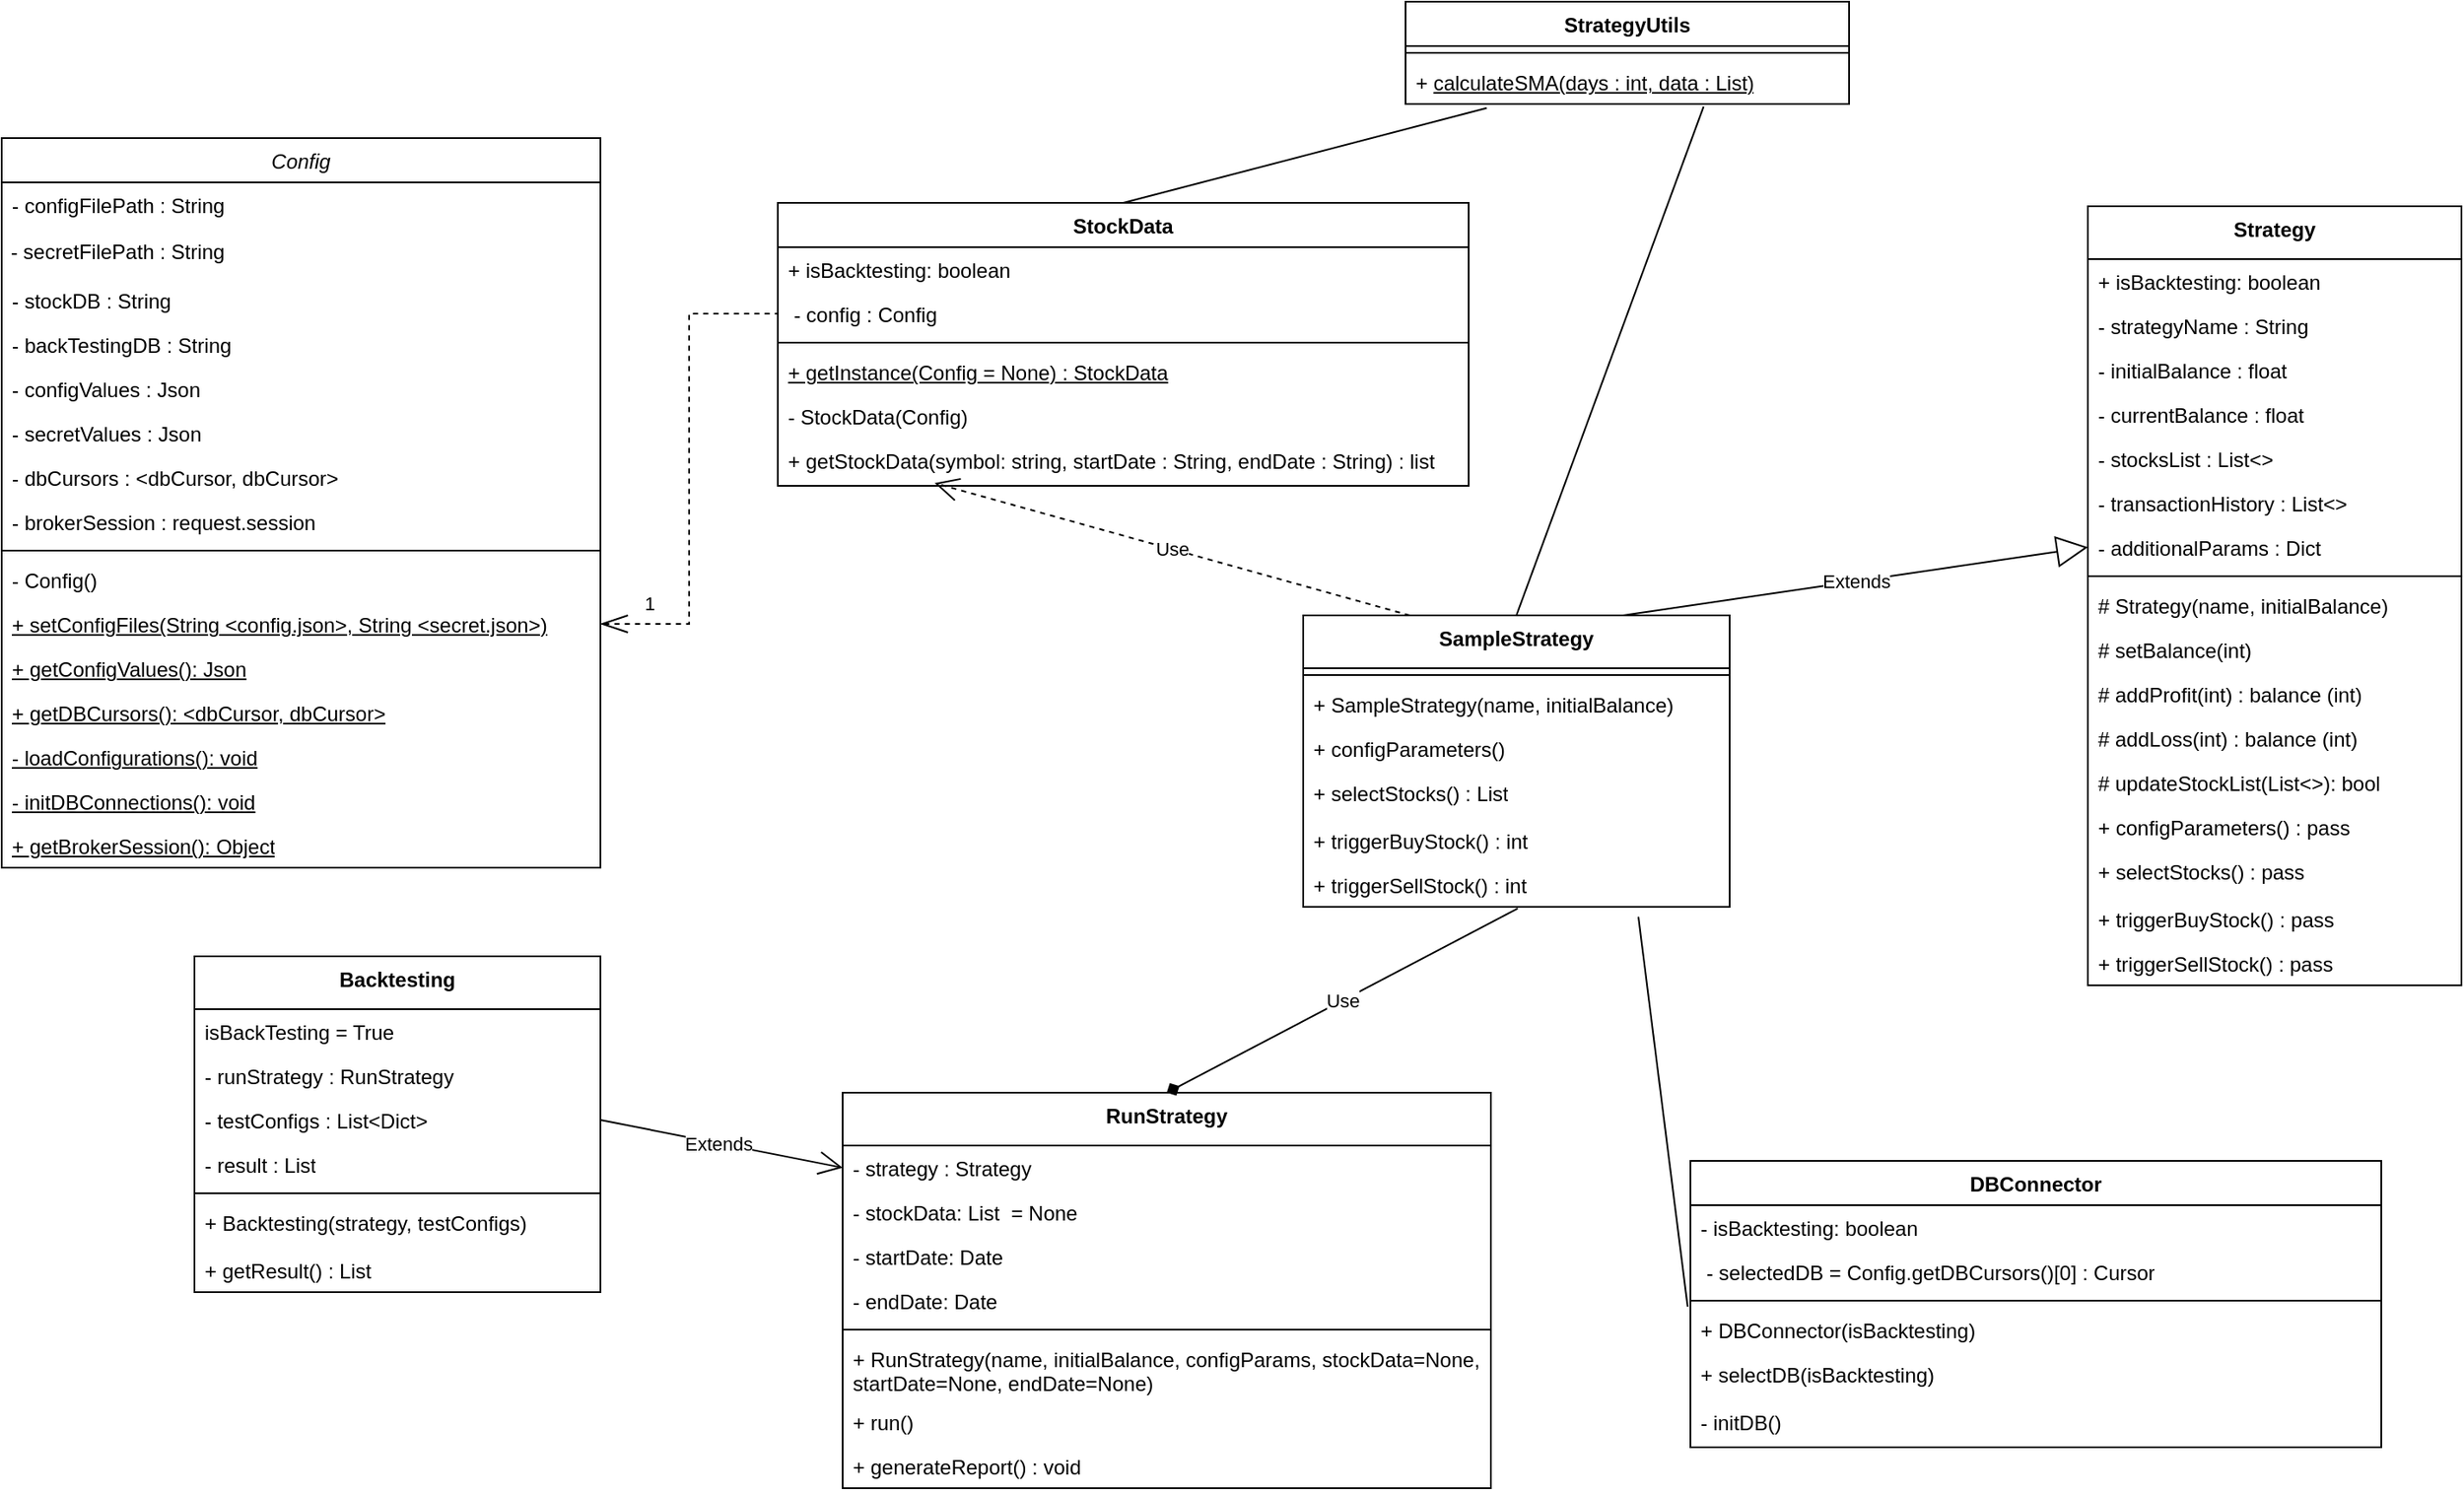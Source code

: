 <mxfile version="24.5.3" type="device">
  <diagram id="C5RBs43oDa-KdzZeNtuy" name="Page-1">
    <mxGraphModel dx="1050" dy="717" grid="1" gridSize="10" guides="1" tooltips="1" connect="1" arrows="1" fold="1" page="1" pageScale="1" pageWidth="827" pageHeight="1169" math="0" shadow="0">
      <root>
        <mxCell id="WIyWlLk6GJQsqaUBKTNV-0" />
        <mxCell id="WIyWlLk6GJQsqaUBKTNV-1" parent="WIyWlLk6GJQsqaUBKTNV-0" />
        <mxCell id="zkfFHV4jXpPFQw0GAbJ--0" value="Config" style="swimlane;fontStyle=2;align=center;verticalAlign=top;childLayout=stackLayout;horizontal=1;startSize=26;horizontalStack=0;resizeParent=1;resizeLast=0;collapsible=1;marginBottom=0;rounded=0;shadow=0;strokeWidth=1;" parent="WIyWlLk6GJQsqaUBKTNV-1" vertex="1">
          <mxGeometry x="80" y="160" width="351" height="428" as="geometry">
            <mxRectangle x="230" y="140" width="160" height="26" as="alternateBounds" />
          </mxGeometry>
        </mxCell>
        <mxCell id="zkfFHV4jXpPFQw0GAbJ--1" value="- configFilePath : String" style="text;align=left;verticalAlign=top;spacingLeft=4;spacingRight=4;overflow=hidden;rotatable=0;points=[[0,0.5],[1,0.5]];portConstraint=eastwest;" parent="zkfFHV4jXpPFQw0GAbJ--0" vertex="1">
          <mxGeometry y="26" width="351" height="26" as="geometry" />
        </mxCell>
        <mxCell id="X6f2ZQOfkqP7bYPNrynJ-1" value="&amp;nbsp;- secretFilePath : String" style="text;html=1;align=left;verticalAlign=middle;whiteSpace=wrap;rounded=0;" parent="zkfFHV4jXpPFQw0GAbJ--0" vertex="1">
          <mxGeometry y="52" width="351" height="30" as="geometry" />
        </mxCell>
        <mxCell id="6UcycCaMhRX1_MCCp-3D-70" value="- stockDB : String" style="text;strokeColor=none;fillColor=none;align=left;verticalAlign=top;spacingLeft=4;spacingRight=4;overflow=hidden;rotatable=0;points=[[0,0.5],[1,0.5]];portConstraint=eastwest;whiteSpace=wrap;html=1;" parent="zkfFHV4jXpPFQw0GAbJ--0" vertex="1">
          <mxGeometry y="82" width="351" height="26" as="geometry" />
        </mxCell>
        <mxCell id="6UcycCaMhRX1_MCCp-3D-71" value="- backTestingDB : String" style="text;strokeColor=none;fillColor=none;align=left;verticalAlign=top;spacingLeft=4;spacingRight=4;overflow=hidden;rotatable=0;points=[[0,0.5],[1,0.5]];portConstraint=eastwest;whiteSpace=wrap;html=1;" parent="zkfFHV4jXpPFQw0GAbJ--0" vertex="1">
          <mxGeometry y="108" width="351" height="26" as="geometry" />
        </mxCell>
        <mxCell id="6UcycCaMhRX1_MCCp-3D-72" value="- configValues : Json" style="text;strokeColor=none;fillColor=none;align=left;verticalAlign=top;spacingLeft=4;spacingRight=4;overflow=hidden;rotatable=0;points=[[0,0.5],[1,0.5]];portConstraint=eastwest;whiteSpace=wrap;html=1;" parent="zkfFHV4jXpPFQw0GAbJ--0" vertex="1">
          <mxGeometry y="134" width="351" height="26" as="geometry" />
        </mxCell>
        <mxCell id="6UcycCaMhRX1_MCCp-3D-73" value="- secretValues : Json" style="text;strokeColor=none;fillColor=none;align=left;verticalAlign=top;spacingLeft=4;spacingRight=4;overflow=hidden;rotatable=0;points=[[0,0.5],[1,0.5]];portConstraint=eastwest;whiteSpace=wrap;html=1;" parent="zkfFHV4jXpPFQw0GAbJ--0" vertex="1">
          <mxGeometry y="160" width="351" height="26" as="geometry" />
        </mxCell>
        <mxCell id="6UcycCaMhRX1_MCCp-3D-74" value="- dbCursors : &amp;lt;dbCursor, dbCursor&amp;gt;" style="text;strokeColor=none;fillColor=none;align=left;verticalAlign=top;spacingLeft=4;spacingRight=4;overflow=hidden;rotatable=0;points=[[0,0.5],[1,0.5]];portConstraint=eastwest;whiteSpace=wrap;html=1;" parent="zkfFHV4jXpPFQw0GAbJ--0" vertex="1">
          <mxGeometry y="186" width="351" height="26" as="geometry" />
        </mxCell>
        <mxCell id="6UcycCaMhRX1_MCCp-3D-76" value="- brokerSession : request.session" style="text;strokeColor=none;fillColor=none;align=left;verticalAlign=top;spacingLeft=4;spacingRight=4;overflow=hidden;rotatable=0;points=[[0,0.5],[1,0.5]];portConstraint=eastwest;whiteSpace=wrap;html=1;" parent="zkfFHV4jXpPFQw0GAbJ--0" vertex="1">
          <mxGeometry y="212" width="351" height="26" as="geometry" />
        </mxCell>
        <mxCell id="zkfFHV4jXpPFQw0GAbJ--4" value="" style="line;html=1;strokeWidth=1;align=left;verticalAlign=middle;spacingTop=-1;spacingLeft=3;spacingRight=3;rotatable=0;labelPosition=right;points=[];portConstraint=eastwest;" parent="zkfFHV4jXpPFQw0GAbJ--0" vertex="1">
          <mxGeometry y="238" width="351" height="8" as="geometry" />
        </mxCell>
        <mxCell id="6UcycCaMhRX1_MCCp-3D-75" value="- Config()" style="text;strokeColor=none;fillColor=none;align=left;verticalAlign=top;spacingLeft=4;spacingRight=4;overflow=hidden;rotatable=0;points=[[0,0.5],[1,0.5]];portConstraint=eastwest;whiteSpace=wrap;html=1;" parent="zkfFHV4jXpPFQw0GAbJ--0" vertex="1">
          <mxGeometry y="246" width="351" height="26" as="geometry" />
        </mxCell>
        <mxCell id="X6f2ZQOfkqP7bYPNrynJ-17" value="&lt;u&gt;+ setConfigFiles(String &amp;lt;config.json&amp;gt;, String &amp;lt;secret.json&amp;gt;)&lt;/u&gt;" style="text;strokeColor=none;fillColor=none;align=left;verticalAlign=top;spacingLeft=4;spacingRight=4;overflow=hidden;rotatable=0;points=[[0,0.5],[1,0.5]];portConstraint=eastwest;whiteSpace=wrap;html=1;" parent="zkfFHV4jXpPFQw0GAbJ--0" vertex="1">
          <mxGeometry y="272" width="351" height="26" as="geometry" />
        </mxCell>
        <mxCell id="X6f2ZQOfkqP7bYPNrynJ-8" value="&lt;u&gt;+ getConfigValues(): Json&lt;/u&gt;" style="text;strokeColor=none;fillColor=none;align=left;verticalAlign=top;spacingLeft=4;spacingRight=4;overflow=hidden;rotatable=0;points=[[0,0.5],[1,0.5]];portConstraint=eastwest;whiteSpace=wrap;html=1;" parent="zkfFHV4jXpPFQw0GAbJ--0" vertex="1">
          <mxGeometry y="298" width="351" height="26" as="geometry" />
        </mxCell>
        <mxCell id="X6f2ZQOfkqP7bYPNrynJ-9" value="&lt;u&gt;+ getDBCursors(): &amp;lt;dbCursor, dbCursor&amp;gt;&lt;/u&gt;" style="text;strokeColor=none;fillColor=none;align=left;verticalAlign=top;spacingLeft=4;spacingRight=4;overflow=hidden;rotatable=0;points=[[0,0.5],[1,0.5]];portConstraint=eastwest;whiteSpace=wrap;html=1;" parent="zkfFHV4jXpPFQw0GAbJ--0" vertex="1">
          <mxGeometry y="324" width="351" height="26" as="geometry" />
        </mxCell>
        <mxCell id="6UcycCaMhRX1_MCCp-3D-68" value="&lt;u&gt;- loadConfigurations(): void&lt;/u&gt;" style="text;strokeColor=none;fillColor=none;align=left;verticalAlign=top;spacingLeft=4;spacingRight=4;overflow=hidden;rotatable=0;points=[[0,0.5],[1,0.5]];portConstraint=eastwest;whiteSpace=wrap;html=1;" parent="zkfFHV4jXpPFQw0GAbJ--0" vertex="1">
          <mxGeometry y="350" width="351" height="26" as="geometry" />
        </mxCell>
        <mxCell id="6UcycCaMhRX1_MCCp-3D-69" value="&lt;u&gt;- initDBConnections(): void&lt;/u&gt;" style="text;strokeColor=none;fillColor=none;align=left;verticalAlign=top;spacingLeft=4;spacingRight=4;overflow=hidden;rotatable=0;points=[[0,0.5],[1,0.5]];portConstraint=eastwest;whiteSpace=wrap;html=1;" parent="zkfFHV4jXpPFQw0GAbJ--0" vertex="1">
          <mxGeometry y="376" width="351" height="26" as="geometry" />
        </mxCell>
        <mxCell id="X6f2ZQOfkqP7bYPNrynJ-7" value="&lt;u&gt;+ getBrokerSession(): Object&lt;/u&gt;" style="text;strokeColor=none;fillColor=none;align=left;verticalAlign=top;spacingLeft=4;spacingRight=4;overflow=hidden;rotatable=0;points=[[0,0.5],[1,0.5]];portConstraint=eastwest;whiteSpace=wrap;html=1;" parent="zkfFHV4jXpPFQw0GAbJ--0" vertex="1">
          <mxGeometry y="402" width="351" height="26" as="geometry" />
        </mxCell>
        <mxCell id="X6f2ZQOfkqP7bYPNrynJ-10" value="1" style="endArrow=none;html=1;endSize=12;startArrow=openThin;startSize=14;startFill=0;edgeStyle=orthogonalEdgeStyle;align=left;verticalAlign=bottom;rounded=0;entryX=0;entryY=0.5;entryDx=0;entryDy=0;exitX=1;exitY=0.5;exitDx=0;exitDy=0;dashed=1;endFill=0;" parent="WIyWlLk6GJQsqaUBKTNV-1" source="X6f2ZQOfkqP7bYPNrynJ-17" target="X6f2ZQOfkqP7bYPNrynJ-16" edge="1">
          <mxGeometry x="-0.835" y="3" relative="1" as="geometry">
            <mxPoint x="431" y="264" as="sourcePoint" />
            <mxPoint x="551" y="264" as="targetPoint" />
            <mxPoint as="offset" />
          </mxGeometry>
        </mxCell>
        <mxCell id="X6f2ZQOfkqP7bYPNrynJ-11" value="StockData" style="swimlane;fontStyle=1;align=center;verticalAlign=top;childLayout=stackLayout;horizontal=1;startSize=26;horizontalStack=0;resizeParent=1;resizeParentMax=0;resizeLast=0;collapsible=1;marginBottom=0;whiteSpace=wrap;html=1;" parent="WIyWlLk6GJQsqaUBKTNV-1" vertex="1">
          <mxGeometry x="535" y="198" width="405" height="166" as="geometry" />
        </mxCell>
        <mxCell id="X6f2ZQOfkqP7bYPNrynJ-12" value="+ isBacktesting: boolean" style="text;strokeColor=none;fillColor=none;align=left;verticalAlign=top;spacingLeft=4;spacingRight=4;overflow=hidden;rotatable=0;points=[[0,0.5],[1,0.5]];portConstraint=eastwest;whiteSpace=wrap;html=1;" parent="X6f2ZQOfkqP7bYPNrynJ-11" vertex="1">
          <mxGeometry y="26" width="405" height="26" as="geometry" />
        </mxCell>
        <mxCell id="X6f2ZQOfkqP7bYPNrynJ-16" value="&amp;nbsp;- config : Config" style="text;strokeColor=none;fillColor=none;align=left;verticalAlign=top;spacingLeft=4;spacingRight=4;overflow=hidden;rotatable=0;points=[[0,0.5],[1,0.5]];portConstraint=eastwest;whiteSpace=wrap;html=1;" parent="X6f2ZQOfkqP7bYPNrynJ-11" vertex="1">
          <mxGeometry y="52" width="405" height="26" as="geometry" />
        </mxCell>
        <mxCell id="X6f2ZQOfkqP7bYPNrynJ-13" value="" style="line;strokeWidth=1;fillColor=none;align=left;verticalAlign=middle;spacingTop=-1;spacingLeft=3;spacingRight=3;rotatable=0;labelPosition=right;points=[];portConstraint=eastwest;strokeColor=inherit;" parent="X6f2ZQOfkqP7bYPNrynJ-11" vertex="1">
          <mxGeometry y="78" width="405" height="8" as="geometry" />
        </mxCell>
        <mxCell id="X6f2ZQOfkqP7bYPNrynJ-24" value="&lt;u&gt;+ getInstance(Config = None) : StockData&lt;/u&gt;" style="text;strokeColor=none;fillColor=none;align=left;verticalAlign=top;spacingLeft=4;spacingRight=4;overflow=hidden;rotatable=0;points=[[0,0.5],[1,0.5]];portConstraint=eastwest;whiteSpace=wrap;html=1;" parent="X6f2ZQOfkqP7bYPNrynJ-11" vertex="1">
          <mxGeometry y="86" width="405" height="26" as="geometry" />
        </mxCell>
        <mxCell id="X6f2ZQOfkqP7bYPNrynJ-14" value="- StockData(Config)" style="text;strokeColor=none;fillColor=none;align=left;verticalAlign=top;spacingLeft=4;spacingRight=4;overflow=hidden;rotatable=0;points=[[0,0.5],[1,0.5]];portConstraint=eastwest;whiteSpace=wrap;html=1;" parent="X6f2ZQOfkqP7bYPNrynJ-11" vertex="1">
          <mxGeometry y="112" width="405" height="26" as="geometry" />
        </mxCell>
        <mxCell id="X6f2ZQOfkqP7bYPNrynJ-18" value="+ getStockData(symbol: string, startDate : String, endDate : String) : list" style="text;strokeColor=none;fillColor=none;align=left;verticalAlign=top;spacingLeft=4;spacingRight=4;overflow=hidden;rotatable=0;points=[[0,0.5],[1,0.5]];portConstraint=eastwest;whiteSpace=wrap;html=1;" parent="X6f2ZQOfkqP7bYPNrynJ-11" vertex="1">
          <mxGeometry y="138" width="405" height="28" as="geometry" />
        </mxCell>
        <mxCell id="X6f2ZQOfkqP7bYPNrynJ-20" value="StrategyUtils" style="swimlane;fontStyle=1;align=center;verticalAlign=top;childLayout=stackLayout;horizontal=1;startSize=26;horizontalStack=0;resizeParent=1;resizeParentMax=0;resizeLast=0;collapsible=1;marginBottom=0;whiteSpace=wrap;html=1;" parent="WIyWlLk6GJQsqaUBKTNV-1" vertex="1">
          <mxGeometry x="903" y="80" width="260" height="60" as="geometry" />
        </mxCell>
        <mxCell id="X6f2ZQOfkqP7bYPNrynJ-22" value="" style="line;strokeWidth=1;fillColor=none;align=left;verticalAlign=middle;spacingTop=-1;spacingLeft=3;spacingRight=3;rotatable=0;labelPosition=right;points=[];portConstraint=eastwest;strokeColor=inherit;" parent="X6f2ZQOfkqP7bYPNrynJ-20" vertex="1">
          <mxGeometry y="26" width="260" height="8" as="geometry" />
        </mxCell>
        <mxCell id="X6f2ZQOfkqP7bYPNrynJ-23" value="+ &lt;u&gt;calculateSMA(days : int, data : List)&lt;/u&gt;" style="text;strokeColor=none;fillColor=none;align=left;verticalAlign=top;spacingLeft=4;spacingRight=4;overflow=hidden;rotatable=0;points=[[0,0.5],[1,0.5]];portConstraint=eastwest;whiteSpace=wrap;html=1;" parent="X6f2ZQOfkqP7bYPNrynJ-20" vertex="1">
          <mxGeometry y="34" width="260" height="26" as="geometry" />
        </mxCell>
        <mxCell id="6UcycCaMhRX1_MCCp-3D-1" value="&lt;span style=&quot;background-color: initial;&quot;&gt;Strategy&lt;/span&gt;" style="swimlane;fontStyle=1;align=center;verticalAlign=top;childLayout=stackLayout;horizontal=1;startSize=31;horizontalStack=0;resizeParent=1;resizeParentMax=0;resizeLast=0;collapsible=1;marginBottom=0;whiteSpace=wrap;html=1;" parent="WIyWlLk6GJQsqaUBKTNV-1" vertex="1">
          <mxGeometry x="1303" y="200" width="219" height="457" as="geometry" />
        </mxCell>
        <mxCell id="6UcycCaMhRX1_MCCp-3D-2" value="+ isBacktesting: boolean" style="text;strokeColor=none;fillColor=none;align=left;verticalAlign=top;spacingLeft=4;spacingRight=4;overflow=hidden;rotatable=0;points=[[0,0.5],[1,0.5]];portConstraint=eastwest;whiteSpace=wrap;html=1;" parent="6UcycCaMhRX1_MCCp-3D-1" vertex="1">
          <mxGeometry y="31" width="219" height="26" as="geometry" />
        </mxCell>
        <mxCell id="6UcycCaMhRX1_MCCp-3D-37" value="- strategyName : String" style="text;strokeColor=none;fillColor=none;align=left;verticalAlign=top;spacingLeft=4;spacingRight=4;overflow=hidden;rotatable=0;points=[[0,0.5],[1,0.5]];portConstraint=eastwest;whiteSpace=wrap;html=1;" parent="6UcycCaMhRX1_MCCp-3D-1" vertex="1">
          <mxGeometry y="57" width="219" height="26" as="geometry" />
        </mxCell>
        <mxCell id="ikHehgH9avA0ZM-3VO3s-0" value="- initialBalance : float" style="text;strokeColor=none;fillColor=none;align=left;verticalAlign=top;spacingLeft=4;spacingRight=4;overflow=hidden;rotatable=0;points=[[0,0.5],[1,0.5]];portConstraint=eastwest;whiteSpace=wrap;html=1;" parent="6UcycCaMhRX1_MCCp-3D-1" vertex="1">
          <mxGeometry y="83" width="219" height="26" as="geometry" />
        </mxCell>
        <mxCell id="6UcycCaMhRX1_MCCp-3D-12" value="- currentBalance : float" style="text;strokeColor=none;fillColor=none;align=left;verticalAlign=top;spacingLeft=4;spacingRight=4;overflow=hidden;rotatable=0;points=[[0,0.5],[1,0.5]];portConstraint=eastwest;whiteSpace=wrap;html=1;" parent="6UcycCaMhRX1_MCCp-3D-1" vertex="1">
          <mxGeometry y="109" width="219" height="26" as="geometry" />
        </mxCell>
        <mxCell id="6UcycCaMhRX1_MCCp-3D-3" value="- stocksList : List&amp;lt;&amp;gt;" style="text;strokeColor=none;fillColor=none;align=left;verticalAlign=top;spacingLeft=4;spacingRight=4;overflow=hidden;rotatable=0;points=[[0,0.5],[1,0.5]];portConstraint=eastwest;whiteSpace=wrap;html=1;" parent="6UcycCaMhRX1_MCCp-3D-1" vertex="1">
          <mxGeometry y="135" width="219" height="26" as="geometry" />
        </mxCell>
        <mxCell id="6UcycCaMhRX1_MCCp-3D-13" value="- transactionHistory : List&amp;lt;&amp;gt;" style="text;strokeColor=none;fillColor=none;align=left;verticalAlign=top;spacingLeft=4;spacingRight=4;overflow=hidden;rotatable=0;points=[[0,0.5],[1,0.5]];portConstraint=eastwest;whiteSpace=wrap;html=1;" parent="6UcycCaMhRX1_MCCp-3D-1" vertex="1">
          <mxGeometry y="161" width="219" height="26" as="geometry" />
        </mxCell>
        <mxCell id="6UcycCaMhRX1_MCCp-3D-17" value="- additionalParams : Dict" style="text;strokeColor=none;fillColor=none;align=left;verticalAlign=top;spacingLeft=4;spacingRight=4;overflow=hidden;rotatable=0;points=[[0,0.5],[1,0.5]];portConstraint=eastwest;whiteSpace=wrap;html=1;" parent="6UcycCaMhRX1_MCCp-3D-1" vertex="1">
          <mxGeometry y="187" width="219" height="26" as="geometry" />
        </mxCell>
        <mxCell id="6UcycCaMhRX1_MCCp-3D-4" value="" style="line;strokeWidth=1;fillColor=none;align=left;verticalAlign=middle;spacingTop=-1;spacingLeft=3;spacingRight=3;rotatable=0;labelPosition=right;points=[];portConstraint=eastwest;strokeColor=inherit;" parent="6UcycCaMhRX1_MCCp-3D-1" vertex="1">
          <mxGeometry y="213" width="219" height="8" as="geometry" />
        </mxCell>
        <mxCell id="6UcycCaMhRX1_MCCp-3D-5" value="# Strategy(name, initialBalance)" style="text;strokeColor=none;fillColor=none;align=left;verticalAlign=top;spacingLeft=4;spacingRight=4;overflow=hidden;rotatable=0;points=[[0,0.5],[1,0.5]];portConstraint=eastwest;whiteSpace=wrap;html=1;" parent="6UcycCaMhRX1_MCCp-3D-1" vertex="1">
          <mxGeometry y="221" width="219" height="26" as="geometry" />
        </mxCell>
        <mxCell id="6UcycCaMhRX1_MCCp-3D-16" value="# setBalance(int)" style="text;strokeColor=none;fillColor=none;align=left;verticalAlign=top;spacingLeft=4;spacingRight=4;overflow=hidden;rotatable=0;points=[[0,0.5],[1,0.5]];portConstraint=eastwest;whiteSpace=wrap;html=1;" parent="6UcycCaMhRX1_MCCp-3D-1" vertex="1">
          <mxGeometry y="247" width="219" height="26" as="geometry" />
        </mxCell>
        <mxCell id="6UcycCaMhRX1_MCCp-3D-14" value="# addProfit(int) : balance (int)" style="text;strokeColor=none;fillColor=none;align=left;verticalAlign=top;spacingLeft=4;spacingRight=4;overflow=hidden;rotatable=0;points=[[0,0.5],[1,0.5]];portConstraint=eastwest;whiteSpace=wrap;html=1;" parent="6UcycCaMhRX1_MCCp-3D-1" vertex="1">
          <mxGeometry y="273" width="219" height="26" as="geometry" />
        </mxCell>
        <mxCell id="6UcycCaMhRX1_MCCp-3D-15" value="# addLoss(int) : balance (int)" style="text;strokeColor=none;fillColor=none;align=left;verticalAlign=top;spacingLeft=4;spacingRight=4;overflow=hidden;rotatable=0;points=[[0,0.5],[1,0.5]];portConstraint=eastwest;whiteSpace=wrap;html=1;" parent="6UcycCaMhRX1_MCCp-3D-1" vertex="1">
          <mxGeometry y="299" width="219" height="26" as="geometry" />
        </mxCell>
        <mxCell id="6UcycCaMhRX1_MCCp-3D-67" value="# updateStockList(List&amp;lt;&amp;gt;): bool" style="text;strokeColor=none;fillColor=none;align=left;verticalAlign=top;spacingLeft=4;spacingRight=4;overflow=hidden;rotatable=0;points=[[0,0.5],[1,0.5]];portConstraint=eastwest;whiteSpace=wrap;html=1;" parent="6UcycCaMhRX1_MCCp-3D-1" vertex="1">
          <mxGeometry y="325" width="219" height="26" as="geometry" />
        </mxCell>
        <mxCell id="6UcycCaMhRX1_MCCp-3D-6" value="+ configParameters() : pass" style="text;strokeColor=none;fillColor=none;align=left;verticalAlign=top;spacingLeft=4;spacingRight=4;overflow=hidden;rotatable=0;points=[[0,0.5],[1,0.5]];portConstraint=eastwest;whiteSpace=wrap;html=1;" parent="6UcycCaMhRX1_MCCp-3D-1" vertex="1">
          <mxGeometry y="351" width="219" height="26" as="geometry" />
        </mxCell>
        <mxCell id="6UcycCaMhRX1_MCCp-3D-7" value="+ selectStocks() : pass" style="text;strokeColor=none;fillColor=none;align=left;verticalAlign=top;spacingLeft=4;spacingRight=4;overflow=hidden;rotatable=0;points=[[0,0.5],[1,0.5]];portConstraint=eastwest;whiteSpace=wrap;html=1;" parent="6UcycCaMhRX1_MCCp-3D-1" vertex="1">
          <mxGeometry y="377" width="219" height="28" as="geometry" />
        </mxCell>
        <mxCell id="6UcycCaMhRX1_MCCp-3D-10" value="+ triggerBuyStock() : pass" style="text;strokeColor=none;fillColor=none;align=left;verticalAlign=top;spacingLeft=4;spacingRight=4;overflow=hidden;rotatable=0;points=[[0,0.5],[1,0.5]];portConstraint=eastwest;whiteSpace=wrap;html=1;" parent="6UcycCaMhRX1_MCCp-3D-1" vertex="1">
          <mxGeometry y="405" width="219" height="26" as="geometry" />
        </mxCell>
        <mxCell id="6UcycCaMhRX1_MCCp-3D-11" value="+ triggerSellStock() : pass" style="text;strokeColor=none;fillColor=none;align=left;verticalAlign=top;spacingLeft=4;spacingRight=4;overflow=hidden;rotatable=0;points=[[0,0.5],[1,0.5]];portConstraint=eastwest;whiteSpace=wrap;html=1;" parent="6UcycCaMhRX1_MCCp-3D-1" vertex="1">
          <mxGeometry y="431" width="219" height="26" as="geometry" />
        </mxCell>
        <mxCell id="6UcycCaMhRX1_MCCp-3D-18" value="&lt;span style=&quot;background-color: initial;&quot;&gt;Backtesting&lt;/span&gt;" style="swimlane;fontStyle=1;align=center;verticalAlign=top;childLayout=stackLayout;horizontal=1;startSize=31;horizontalStack=0;resizeParent=1;resizeParentMax=0;resizeLast=0;collapsible=1;marginBottom=0;whiteSpace=wrap;html=1;" parent="WIyWlLk6GJQsqaUBKTNV-1" vertex="1">
          <mxGeometry x="193" y="640" width="238" height="197" as="geometry" />
        </mxCell>
        <mxCell id="6UcycCaMhRX1_MCCp-3D-49" value="isBackTesting = True" style="text;strokeColor=none;fillColor=none;align=left;verticalAlign=top;spacingLeft=4;spacingRight=4;overflow=hidden;rotatable=0;points=[[0,0.5],[1,0.5]];portConstraint=eastwest;whiteSpace=wrap;html=1;" parent="6UcycCaMhRX1_MCCp-3D-18" vertex="1">
          <mxGeometry y="31" width="238" height="26" as="geometry" />
        </mxCell>
        <mxCell id="6UcycCaMhRX1_MCCp-3D-51" value="- runStrategy : RunStrategy" style="text;strokeColor=none;fillColor=none;align=left;verticalAlign=top;spacingLeft=4;spacingRight=4;overflow=hidden;rotatable=0;points=[[0,0.5],[1,0.5]];portConstraint=eastwest;whiteSpace=wrap;html=1;" parent="6UcycCaMhRX1_MCCp-3D-18" vertex="1">
          <mxGeometry y="57" width="238" height="26" as="geometry" />
        </mxCell>
        <mxCell id="6UcycCaMhRX1_MCCp-3D-52" value="- testConfigs : List&amp;lt;Dict&amp;gt;" style="text;strokeColor=none;fillColor=none;align=left;verticalAlign=top;spacingLeft=4;spacingRight=4;overflow=hidden;rotatable=0;points=[[0,0.5],[1,0.5]];portConstraint=eastwest;whiteSpace=wrap;html=1;" parent="6UcycCaMhRX1_MCCp-3D-18" vertex="1">
          <mxGeometry y="83" width="238" height="26" as="geometry" />
        </mxCell>
        <mxCell id="6UcycCaMhRX1_MCCp-3D-53" value="- result : List" style="text;strokeColor=none;fillColor=none;align=left;verticalAlign=top;spacingLeft=4;spacingRight=4;overflow=hidden;rotatable=0;points=[[0,0.5],[1,0.5]];portConstraint=eastwest;whiteSpace=wrap;html=1;" parent="6UcycCaMhRX1_MCCp-3D-18" vertex="1">
          <mxGeometry y="109" width="238" height="26" as="geometry" />
        </mxCell>
        <mxCell id="6UcycCaMhRX1_MCCp-3D-24" value="" style="line;strokeWidth=1;fillColor=none;align=left;verticalAlign=middle;spacingTop=-1;spacingLeft=3;spacingRight=3;rotatable=0;labelPosition=right;points=[];portConstraint=eastwest;strokeColor=inherit;" parent="6UcycCaMhRX1_MCCp-3D-18" vertex="1">
          <mxGeometry y="135" width="238" height="8" as="geometry" />
        </mxCell>
        <mxCell id="6UcycCaMhRX1_MCCp-3D-30" value="+ Backtesting(strategy, testConfigs)" style="text;strokeColor=none;fillColor=none;align=left;verticalAlign=top;spacingLeft=4;spacingRight=4;overflow=hidden;rotatable=0;points=[[0,0.5],[1,0.5]];portConstraint=eastwest;whiteSpace=wrap;html=1;" parent="6UcycCaMhRX1_MCCp-3D-18" vertex="1">
          <mxGeometry y="143" width="238" height="28" as="geometry" />
        </mxCell>
        <mxCell id="6UcycCaMhRX1_MCCp-3D-36" value="+ getResult() : List" style="text;strokeColor=none;fillColor=none;align=left;verticalAlign=top;spacingLeft=4;spacingRight=4;overflow=hidden;rotatable=0;points=[[0,0.5],[1,0.5]];portConstraint=eastwest;whiteSpace=wrap;html=1;" parent="6UcycCaMhRX1_MCCp-3D-18" vertex="1">
          <mxGeometry y="171" width="238" height="26" as="geometry" />
        </mxCell>
        <mxCell id="6UcycCaMhRX1_MCCp-3D-35" value="Use" style="endArrow=open;endSize=12;dashed=1;html=1;rounded=0;exitX=0.25;exitY=0;exitDx=0;exitDy=0;entryX=0.227;entryY=0.943;entryDx=0;entryDy=0;entryPerimeter=0;" parent="WIyWlLk6GJQsqaUBKTNV-1" source="6UcycCaMhRX1_MCCp-3D-40" target="X6f2ZQOfkqP7bYPNrynJ-18" edge="1">
          <mxGeometry width="160" relative="1" as="geometry">
            <mxPoint x="623" y="610" as="sourcePoint" />
            <mxPoint x="783" y="610" as="targetPoint" />
          </mxGeometry>
        </mxCell>
        <mxCell id="6UcycCaMhRX1_MCCp-3D-38" value="" style="endArrow=none;endSize=12;html=1;rounded=0;exitX=0.5;exitY=0;exitDx=0;exitDy=0;entryX=0.672;entryY=1.062;entryDx=0;entryDy=0;entryPerimeter=0;endFill=0;" parent="WIyWlLk6GJQsqaUBKTNV-1" source="6UcycCaMhRX1_MCCp-3D-40" target="X6f2ZQOfkqP7bYPNrynJ-23" edge="1">
          <mxGeometry width="160" relative="1" as="geometry">
            <mxPoint x="613" y="540" as="sourcePoint" />
            <mxPoint x="714" y="377" as="targetPoint" />
          </mxGeometry>
        </mxCell>
        <mxCell id="6UcycCaMhRX1_MCCp-3D-39" value="" style="endArrow=none;endSize=12;html=1;rounded=0;entryX=0.5;entryY=0;entryDx=0;entryDy=0;exitX=0.183;exitY=1.092;exitDx=0;exitDy=0;exitPerimeter=0;startArrow=none;startFill=0;endFill=0;" parent="WIyWlLk6GJQsqaUBKTNV-1" source="X6f2ZQOfkqP7bYPNrynJ-23" target="X6f2ZQOfkqP7bYPNrynJ-11" edge="1">
          <mxGeometry x="-1" y="65" width="160" relative="1" as="geometry">
            <mxPoint x="823" y="140" as="sourcePoint" />
            <mxPoint x="714" y="377" as="targetPoint" />
            <mxPoint x="8" y="-4" as="offset" />
          </mxGeometry>
        </mxCell>
        <mxCell id="6UcycCaMhRX1_MCCp-3D-40" value="&lt;span style=&quot;background-color: initial;&quot;&gt;SampleStrategy&lt;/span&gt;" style="swimlane;fontStyle=1;align=center;verticalAlign=top;childLayout=stackLayout;horizontal=1;startSize=31;horizontalStack=0;resizeParent=1;resizeParentMax=0;resizeLast=0;collapsible=1;marginBottom=0;whiteSpace=wrap;html=1;" parent="WIyWlLk6GJQsqaUBKTNV-1" vertex="1">
          <mxGeometry x="843" y="440" width="250" height="171" as="geometry" />
        </mxCell>
        <mxCell id="6UcycCaMhRX1_MCCp-3D-41" value="" style="line;strokeWidth=1;fillColor=none;align=left;verticalAlign=middle;spacingTop=-1;spacingLeft=3;spacingRight=3;rotatable=0;labelPosition=right;points=[];portConstraint=eastwest;strokeColor=inherit;" parent="6UcycCaMhRX1_MCCp-3D-40" vertex="1">
          <mxGeometry y="31" width="250" height="8" as="geometry" />
        </mxCell>
        <mxCell id="6UcycCaMhRX1_MCCp-3D-42" value="+ SampleStrategy(name, initialBalance)" style="text;strokeColor=none;fillColor=none;align=left;verticalAlign=top;spacingLeft=4;spacingRight=4;overflow=hidden;rotatable=0;points=[[0,0.5],[1,0.5]];portConstraint=eastwest;whiteSpace=wrap;html=1;" parent="6UcycCaMhRX1_MCCp-3D-40" vertex="1">
          <mxGeometry y="39" width="250" height="26" as="geometry" />
        </mxCell>
        <mxCell id="6UcycCaMhRX1_MCCp-3D-43" value="+ configParameters()" style="text;strokeColor=none;fillColor=none;align=left;verticalAlign=top;spacingLeft=4;spacingRight=4;overflow=hidden;rotatable=0;points=[[0,0.5],[1,0.5]];portConstraint=eastwest;whiteSpace=wrap;html=1;" parent="6UcycCaMhRX1_MCCp-3D-40" vertex="1">
          <mxGeometry y="65" width="250" height="26" as="geometry" />
        </mxCell>
        <mxCell id="6UcycCaMhRX1_MCCp-3D-44" value="+ selectStocks() : List" style="text;strokeColor=none;fillColor=none;align=left;verticalAlign=top;spacingLeft=4;spacingRight=4;overflow=hidden;rotatable=0;points=[[0,0.5],[1,0.5]];portConstraint=eastwest;whiteSpace=wrap;html=1;" parent="6UcycCaMhRX1_MCCp-3D-40" vertex="1">
          <mxGeometry y="91" width="250" height="28" as="geometry" />
        </mxCell>
        <mxCell id="6UcycCaMhRX1_MCCp-3D-45" value="+ triggerBuyStock() : int" style="text;strokeColor=none;fillColor=none;align=left;verticalAlign=top;spacingLeft=4;spacingRight=4;overflow=hidden;rotatable=0;points=[[0,0.5],[1,0.5]];portConstraint=eastwest;whiteSpace=wrap;html=1;" parent="6UcycCaMhRX1_MCCp-3D-40" vertex="1">
          <mxGeometry y="119" width="250" height="26" as="geometry" />
        </mxCell>
        <mxCell id="6UcycCaMhRX1_MCCp-3D-46" value="+ triggerSellStock() : int" style="text;strokeColor=none;fillColor=none;align=left;verticalAlign=top;spacingLeft=4;spacingRight=4;overflow=hidden;rotatable=0;points=[[0,0.5],[1,0.5]];portConstraint=eastwest;whiteSpace=wrap;html=1;" parent="6UcycCaMhRX1_MCCp-3D-40" vertex="1">
          <mxGeometry y="145" width="250" height="26" as="geometry" />
        </mxCell>
        <mxCell id="6UcycCaMhRX1_MCCp-3D-48" value="Extends" style="endArrow=block;endSize=16;endFill=0;html=1;rounded=0;entryX=0;entryY=0.5;entryDx=0;entryDy=0;exitX=0.75;exitY=0;exitDx=0;exitDy=0;" parent="WIyWlLk6GJQsqaUBKTNV-1" source="6UcycCaMhRX1_MCCp-3D-40" target="6UcycCaMhRX1_MCCp-3D-17" edge="1">
          <mxGeometry width="160" relative="1" as="geometry">
            <mxPoint x="1159" y="680" as="sourcePoint" />
            <mxPoint x="1166.74" y="604.012" as="targetPoint" />
          </mxGeometry>
        </mxCell>
        <mxCell id="6UcycCaMhRX1_MCCp-3D-50" value="Extends" style="endArrow=open;endSize=12;html=1;rounded=0;exitX=1;exitY=0.5;exitDx=0;exitDy=0;entryX=0;entryY=0.5;entryDx=0;entryDy=0;movable=1;resizable=1;rotatable=1;deletable=1;editable=1;locked=0;connectable=1;" parent="WIyWlLk6GJQsqaUBKTNV-1" source="6UcycCaMhRX1_MCCp-3D-52" target="6UcycCaMhRX1_MCCp-3D-62" edge="1">
          <mxGeometry x="-0.027" width="160" relative="1" as="geometry">
            <mxPoint x="793" y="783" as="sourcePoint" />
            <mxPoint x="894" y="620" as="targetPoint" />
            <mxPoint as="offset" />
          </mxGeometry>
        </mxCell>
        <mxCell id="6UcycCaMhRX1_MCCp-3D-54" value="&lt;span style=&quot;background-color: initial;&quot;&gt;RunStrategy&lt;/span&gt;" style="swimlane;fontStyle=1;align=center;verticalAlign=top;childLayout=stackLayout;horizontal=1;startSize=31;horizontalStack=0;resizeParent=1;resizeParentMax=0;resizeLast=0;collapsible=1;marginBottom=0;whiteSpace=wrap;html=1;" parent="WIyWlLk6GJQsqaUBKTNV-1" vertex="1">
          <mxGeometry x="573" y="720" width="380" height="232" as="geometry" />
        </mxCell>
        <mxCell id="6UcycCaMhRX1_MCCp-3D-62" value="- strategy : Strategy" style="text;strokeColor=none;fillColor=none;align=left;verticalAlign=top;spacingLeft=4;spacingRight=4;overflow=hidden;rotatable=0;points=[[0,0.5],[1,0.5]];portConstraint=eastwest;whiteSpace=wrap;html=1;" parent="6UcycCaMhRX1_MCCp-3D-54" vertex="1">
          <mxGeometry y="31" width="380" height="26" as="geometry" />
        </mxCell>
        <mxCell id="6UcycCaMhRX1_MCCp-3D-63" value="- stockData: List&amp;nbsp; = None" style="text;strokeColor=none;fillColor=none;align=left;verticalAlign=top;spacingLeft=4;spacingRight=4;overflow=hidden;rotatable=0;points=[[0,0.5],[1,0.5]];portConstraint=eastwest;whiteSpace=wrap;html=1;" parent="6UcycCaMhRX1_MCCp-3D-54" vertex="1">
          <mxGeometry y="57" width="380" height="26" as="geometry" />
        </mxCell>
        <mxCell id="6UcycCaMhRX1_MCCp-3D-64" value="- startDate: Date" style="text;strokeColor=none;fillColor=none;align=left;verticalAlign=top;spacingLeft=4;spacingRight=4;overflow=hidden;rotatable=0;points=[[0,0.5],[1,0.5]];portConstraint=eastwest;whiteSpace=wrap;html=1;" parent="6UcycCaMhRX1_MCCp-3D-54" vertex="1">
          <mxGeometry y="83" width="380" height="26" as="geometry" />
        </mxCell>
        <mxCell id="6UcycCaMhRX1_MCCp-3D-65" value="- endDate: Date" style="text;strokeColor=none;fillColor=none;align=left;verticalAlign=top;spacingLeft=4;spacingRight=4;overflow=hidden;rotatable=0;points=[[0,0.5],[1,0.5]];portConstraint=eastwest;whiteSpace=wrap;html=1;" parent="6UcycCaMhRX1_MCCp-3D-54" vertex="1">
          <mxGeometry y="109" width="380" height="26" as="geometry" />
        </mxCell>
        <mxCell id="6UcycCaMhRX1_MCCp-3D-55" value="" style="line;strokeWidth=1;fillColor=none;align=left;verticalAlign=middle;spacingTop=-1;spacingLeft=3;spacingRight=3;rotatable=0;labelPosition=right;points=[];portConstraint=eastwest;strokeColor=inherit;" parent="6UcycCaMhRX1_MCCp-3D-54" vertex="1">
          <mxGeometry y="135" width="380" height="8" as="geometry" />
        </mxCell>
        <mxCell id="6UcycCaMhRX1_MCCp-3D-56" value="+ RunStrategy(name, initialBalance, configParams, stockData=None, startDate=None, endDate=None)" style="text;strokeColor=none;fillColor=none;align=left;verticalAlign=top;spacingLeft=4;spacingRight=4;overflow=hidden;rotatable=0;points=[[0,0.5],[1,0.5]];portConstraint=eastwest;whiteSpace=wrap;html=1;" parent="6UcycCaMhRX1_MCCp-3D-54" vertex="1">
          <mxGeometry y="143" width="380" height="37" as="geometry" />
        </mxCell>
        <mxCell id="AZ_pzfvtUaA6BD9v5uCb-1" value="+ run()" style="text;strokeColor=none;fillColor=none;align=left;verticalAlign=top;spacingLeft=4;spacingRight=4;overflow=hidden;rotatable=0;points=[[0,0.5],[1,0.5]];portConstraint=eastwest;whiteSpace=wrap;html=1;" parent="6UcycCaMhRX1_MCCp-3D-54" vertex="1">
          <mxGeometry y="180" width="380" height="26" as="geometry" />
        </mxCell>
        <mxCell id="6UcycCaMhRX1_MCCp-3D-61" value="+ generateReport() : void" style="text;strokeColor=none;fillColor=none;align=left;verticalAlign=top;spacingLeft=4;spacingRight=4;overflow=hidden;rotatable=0;points=[[0,0.5],[1,0.5]];portConstraint=eastwest;whiteSpace=wrap;html=1;" parent="6UcycCaMhRX1_MCCp-3D-54" vertex="1">
          <mxGeometry y="206" width="380" height="26" as="geometry" />
        </mxCell>
        <mxCell id="6UcycCaMhRX1_MCCp-3D-66" value="Use" style="endArrow=none;endSize=12;html=1;rounded=0;entryX=0.503;entryY=1.038;entryDx=0;entryDy=0;entryPerimeter=0;exitX=0.5;exitY=0;exitDx=0;exitDy=0;startArrow=diamond;startFill=1;endFill=0;" parent="WIyWlLk6GJQsqaUBKTNV-1" source="6UcycCaMhRX1_MCCp-3D-54" target="6UcycCaMhRX1_MCCp-3D-46" edge="1">
          <mxGeometry width="160" relative="1" as="geometry">
            <mxPoint x="393" y="660" as="sourcePoint" />
            <mxPoint x="553" y="660" as="targetPoint" />
          </mxGeometry>
        </mxCell>
        <mxCell id="qj0uhXBJ1_d9ld_O9peW-0" value="DBConnector" style="swimlane;fontStyle=1;align=center;verticalAlign=top;childLayout=stackLayout;horizontal=1;startSize=26;horizontalStack=0;resizeParent=1;resizeParentMax=0;resizeLast=0;collapsible=1;marginBottom=0;whiteSpace=wrap;html=1;" vertex="1" parent="WIyWlLk6GJQsqaUBKTNV-1">
          <mxGeometry x="1070" y="760" width="405" height="168" as="geometry" />
        </mxCell>
        <mxCell id="qj0uhXBJ1_d9ld_O9peW-1" value="- isBacktesting: boolean" style="text;strokeColor=none;fillColor=none;align=left;verticalAlign=top;spacingLeft=4;spacingRight=4;overflow=hidden;rotatable=0;points=[[0,0.5],[1,0.5]];portConstraint=eastwest;whiteSpace=wrap;html=1;" vertex="1" parent="qj0uhXBJ1_d9ld_O9peW-0">
          <mxGeometry y="26" width="405" height="26" as="geometry" />
        </mxCell>
        <mxCell id="qj0uhXBJ1_d9ld_O9peW-2" value="&amp;nbsp;- selectedDB = Config.getDBCursors()[0] : Cursor" style="text;strokeColor=none;fillColor=none;align=left;verticalAlign=top;spacingLeft=4;spacingRight=4;overflow=hidden;rotatable=0;points=[[0,0.5],[1,0.5]];portConstraint=eastwest;whiteSpace=wrap;html=1;" vertex="1" parent="qj0uhXBJ1_d9ld_O9peW-0">
          <mxGeometry y="52" width="405" height="26" as="geometry" />
        </mxCell>
        <mxCell id="qj0uhXBJ1_d9ld_O9peW-3" value="" style="line;strokeWidth=1;fillColor=none;align=left;verticalAlign=middle;spacingTop=-1;spacingLeft=3;spacingRight=3;rotatable=0;labelPosition=right;points=[];portConstraint=eastwest;strokeColor=inherit;" vertex="1" parent="qj0uhXBJ1_d9ld_O9peW-0">
          <mxGeometry y="78" width="405" height="8" as="geometry" />
        </mxCell>
        <mxCell id="qj0uhXBJ1_d9ld_O9peW-5" value="+&amp;nbsp;&lt;span style=&quot;text-align: center;&quot;&gt;DBConnector(isBacktesting)&lt;/span&gt;" style="text;strokeColor=none;fillColor=none;align=left;verticalAlign=top;spacingLeft=4;spacingRight=4;overflow=hidden;rotatable=0;points=[[0,0.5],[1,0.5]];portConstraint=eastwest;whiteSpace=wrap;html=1;" vertex="1" parent="qj0uhXBJ1_d9ld_O9peW-0">
          <mxGeometry y="86" width="405" height="26" as="geometry" />
        </mxCell>
        <mxCell id="qj0uhXBJ1_d9ld_O9peW-6" value="+ selectDB(isBacktesting)" style="text;strokeColor=none;fillColor=none;align=left;verticalAlign=top;spacingLeft=4;spacingRight=4;overflow=hidden;rotatable=0;points=[[0,0.5],[1,0.5]];portConstraint=eastwest;whiteSpace=wrap;html=1;" vertex="1" parent="qj0uhXBJ1_d9ld_O9peW-0">
          <mxGeometry y="112" width="405" height="28" as="geometry" />
        </mxCell>
        <mxCell id="qj0uhXBJ1_d9ld_O9peW-8" value="- initDB()" style="text;strokeColor=none;fillColor=none;align=left;verticalAlign=top;spacingLeft=4;spacingRight=4;overflow=hidden;rotatable=0;points=[[0,0.5],[1,0.5]];portConstraint=eastwest;whiteSpace=wrap;html=1;" vertex="1" parent="qj0uhXBJ1_d9ld_O9peW-0">
          <mxGeometry y="140" width="405" height="28" as="geometry" />
        </mxCell>
        <mxCell id="qj0uhXBJ1_d9ld_O9peW-10" value="" style="endArrow=none;html=1;rounded=0;exitX=0.786;exitY=1.223;exitDx=0;exitDy=0;entryX=-0.004;entryY=-0.015;entryDx=0;entryDy=0;entryPerimeter=0;exitPerimeter=0;" edge="1" parent="WIyWlLk6GJQsqaUBKTNV-1" source="6UcycCaMhRX1_MCCp-3D-46" target="qj0uhXBJ1_d9ld_O9peW-5">
          <mxGeometry width="50" height="50" relative="1" as="geometry">
            <mxPoint x="1070" y="770" as="sourcePoint" />
            <mxPoint x="1120" y="720" as="targetPoint" />
          </mxGeometry>
        </mxCell>
      </root>
    </mxGraphModel>
  </diagram>
</mxfile>
